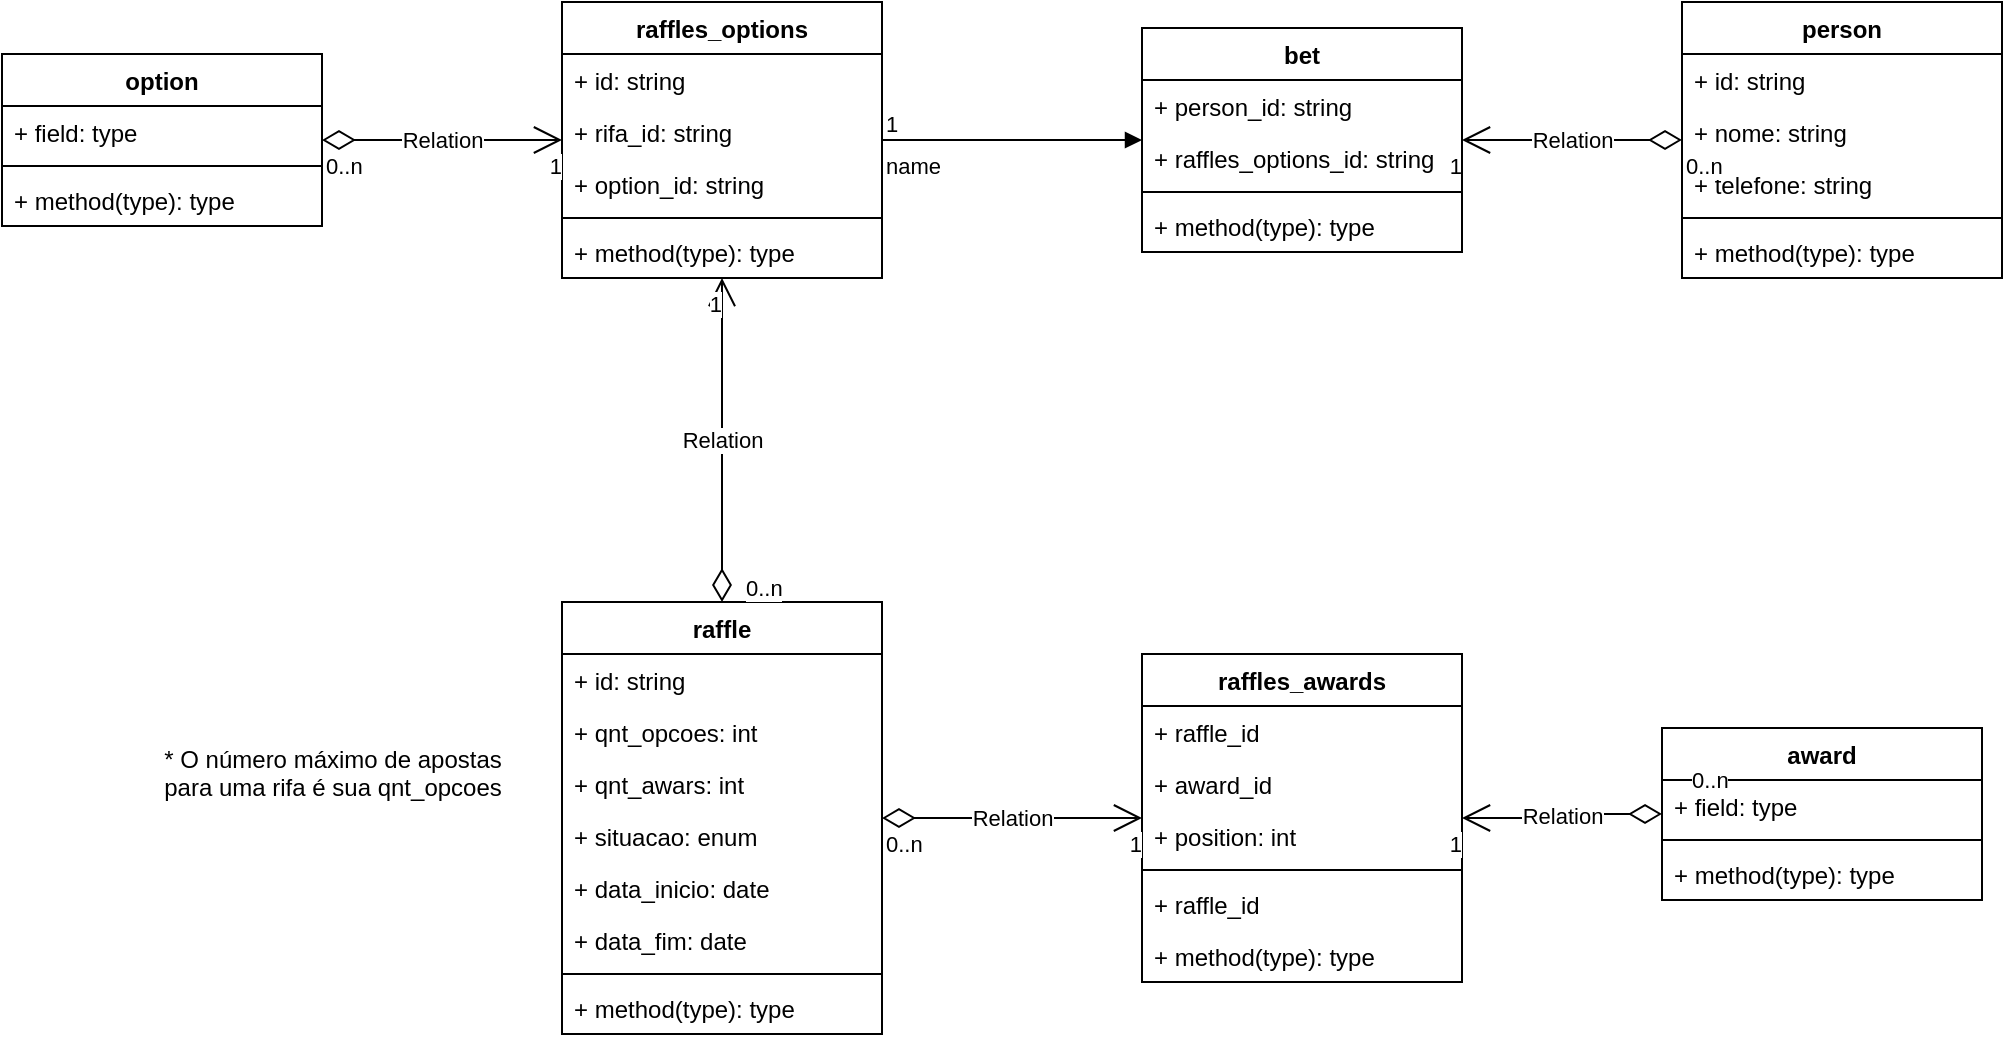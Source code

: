 <mxfile version="24.8.4">
  <diagram name="Página-1" id="Zuaw0LR5XvR38kVVHx0n">
    <mxGraphModel dx="2260" dy="1954" grid="1" gridSize="10" guides="1" tooltips="1" connect="1" arrows="1" fold="1" page="1" pageScale="1" pageWidth="827" pageHeight="1169" math="0" shadow="0">
      <root>
        <mxCell id="0" />
        <mxCell id="1" parent="0" />
        <mxCell id="cLeBcsi05BwTPREFZdVd-1" value="" style="text;strokeColor=none;fillColor=none;align=left;verticalAlign=middle;spacingTop=-1;spacingLeft=4;spacingRight=4;rotatable=0;labelPosition=right;points=[];portConstraint=eastwest;" vertex="1" parent="1">
          <mxGeometry x="687" y="241" width="20" height="14" as="geometry" />
        </mxCell>
        <mxCell id="cLeBcsi05BwTPREFZdVd-2" value="&lt;div&gt;raffle&lt;/div&gt;" style="swimlane;fontStyle=1;align=center;verticalAlign=top;childLayout=stackLayout;horizontal=1;startSize=26;horizontalStack=0;resizeParent=1;resizeParentMax=0;resizeLast=0;collapsible=1;marginBottom=0;whiteSpace=wrap;html=1;" vertex="1" parent="1">
          <mxGeometry x="110" y="90" width="160" height="216" as="geometry" />
        </mxCell>
        <mxCell id="cLeBcsi05BwTPREFZdVd-3" value="+ id: string&lt;div&gt;&lt;br&gt;&lt;/div&gt;" style="text;strokeColor=none;fillColor=none;align=left;verticalAlign=top;spacingLeft=4;spacingRight=4;overflow=hidden;rotatable=0;points=[[0,0.5],[1,0.5]];portConstraint=eastwest;whiteSpace=wrap;html=1;" vertex="1" parent="cLeBcsi05BwTPREFZdVd-2">
          <mxGeometry y="26" width="160" height="26" as="geometry" />
        </mxCell>
        <mxCell id="cLeBcsi05BwTPREFZdVd-10" value="+ qnt_opcoes: int&lt;div&gt;&lt;br&gt;&lt;div&gt;&lt;br&gt;&lt;/div&gt;&lt;/div&gt;" style="text;strokeColor=none;fillColor=none;align=left;verticalAlign=top;spacingLeft=4;spacingRight=4;overflow=hidden;rotatable=0;points=[[0,0.5],[1,0.5]];portConstraint=eastwest;whiteSpace=wrap;html=1;" vertex="1" parent="cLeBcsi05BwTPREFZdVd-2">
          <mxGeometry y="52" width="160" height="26" as="geometry" />
        </mxCell>
        <mxCell id="cLeBcsi05BwTPREFZdVd-85" value="+ qnt_awars: int" style="text;strokeColor=none;fillColor=none;align=left;verticalAlign=top;spacingLeft=4;spacingRight=4;overflow=hidden;rotatable=0;points=[[0,0.5],[1,0.5]];portConstraint=eastwest;whiteSpace=wrap;html=1;" vertex="1" parent="cLeBcsi05BwTPREFZdVd-2">
          <mxGeometry y="78" width="160" height="26" as="geometry" />
        </mxCell>
        <mxCell id="cLeBcsi05BwTPREFZdVd-71" value="+ situacao: enum" style="text;strokeColor=none;fillColor=none;align=left;verticalAlign=top;spacingLeft=4;spacingRight=4;overflow=hidden;rotatable=0;points=[[0,0.5],[1,0.5]];portConstraint=eastwest;whiteSpace=wrap;html=1;" vertex="1" parent="cLeBcsi05BwTPREFZdVd-2">
          <mxGeometry y="104" width="160" height="26" as="geometry" />
        </mxCell>
        <mxCell id="cLeBcsi05BwTPREFZdVd-72" value="+ data_inicio: date" style="text;strokeColor=none;fillColor=none;align=left;verticalAlign=top;spacingLeft=4;spacingRight=4;overflow=hidden;rotatable=0;points=[[0,0.5],[1,0.5]];portConstraint=eastwest;whiteSpace=wrap;html=1;" vertex="1" parent="cLeBcsi05BwTPREFZdVd-2">
          <mxGeometry y="130" width="160" height="26" as="geometry" />
        </mxCell>
        <mxCell id="cLeBcsi05BwTPREFZdVd-73" value="+ data_fim: date" style="text;strokeColor=none;fillColor=none;align=left;verticalAlign=top;spacingLeft=4;spacingRight=4;overflow=hidden;rotatable=0;points=[[0,0.5],[1,0.5]];portConstraint=eastwest;whiteSpace=wrap;html=1;" vertex="1" parent="cLeBcsi05BwTPREFZdVd-2">
          <mxGeometry y="156" width="160" height="26" as="geometry" />
        </mxCell>
        <mxCell id="cLeBcsi05BwTPREFZdVd-4" value="" style="line;strokeWidth=1;fillColor=none;align=left;verticalAlign=middle;spacingTop=-1;spacingLeft=3;spacingRight=3;rotatable=0;labelPosition=right;points=[];portConstraint=eastwest;strokeColor=inherit;" vertex="1" parent="cLeBcsi05BwTPREFZdVd-2">
          <mxGeometry y="182" width="160" height="8" as="geometry" />
        </mxCell>
        <mxCell id="cLeBcsi05BwTPREFZdVd-5" value="+ method(type): type" style="text;strokeColor=none;fillColor=none;align=left;verticalAlign=top;spacingLeft=4;spacingRight=4;overflow=hidden;rotatable=0;points=[[0,0.5],[1,0.5]];portConstraint=eastwest;whiteSpace=wrap;html=1;" vertex="1" parent="cLeBcsi05BwTPREFZdVd-2">
          <mxGeometry y="190" width="160" height="26" as="geometry" />
        </mxCell>
        <mxCell id="cLeBcsi05BwTPREFZdVd-6" value="award" style="swimlane;fontStyle=1;align=center;verticalAlign=top;childLayout=stackLayout;horizontal=1;startSize=26;horizontalStack=0;resizeParent=1;resizeParentMax=0;resizeLast=0;collapsible=1;marginBottom=0;whiteSpace=wrap;html=1;" vertex="1" parent="1">
          <mxGeometry x="660" y="153" width="160" height="86" as="geometry" />
        </mxCell>
        <mxCell id="cLeBcsi05BwTPREFZdVd-7" value="+ field: type" style="text;strokeColor=none;fillColor=none;align=left;verticalAlign=top;spacingLeft=4;spacingRight=4;overflow=hidden;rotatable=0;points=[[0,0.5],[1,0.5]];portConstraint=eastwest;whiteSpace=wrap;html=1;" vertex="1" parent="cLeBcsi05BwTPREFZdVd-6">
          <mxGeometry y="26" width="160" height="26" as="geometry" />
        </mxCell>
        <mxCell id="cLeBcsi05BwTPREFZdVd-8" value="" style="line;strokeWidth=1;fillColor=none;align=left;verticalAlign=middle;spacingTop=-1;spacingLeft=3;spacingRight=3;rotatable=0;labelPosition=right;points=[];portConstraint=eastwest;strokeColor=inherit;" vertex="1" parent="cLeBcsi05BwTPREFZdVd-6">
          <mxGeometry y="52" width="160" height="8" as="geometry" />
        </mxCell>
        <mxCell id="cLeBcsi05BwTPREFZdVd-9" value="+ method(type): type" style="text;strokeColor=none;fillColor=none;align=left;verticalAlign=top;spacingLeft=4;spacingRight=4;overflow=hidden;rotatable=0;points=[[0,0.5],[1,0.5]];portConstraint=eastwest;whiteSpace=wrap;html=1;" vertex="1" parent="cLeBcsi05BwTPREFZdVd-6">
          <mxGeometry y="60" width="160" height="26" as="geometry" />
        </mxCell>
        <mxCell id="cLeBcsi05BwTPREFZdVd-11" value="&lt;div&gt;person&lt;/div&gt;" style="swimlane;fontStyle=1;align=center;verticalAlign=top;childLayout=stackLayout;horizontal=1;startSize=26;horizontalStack=0;resizeParent=1;resizeParentMax=0;resizeLast=0;collapsible=1;marginBottom=0;whiteSpace=wrap;html=1;" vertex="1" parent="1">
          <mxGeometry x="670" y="-210" width="160" height="138" as="geometry" />
        </mxCell>
        <mxCell id="cLeBcsi05BwTPREFZdVd-12" value="+ id: string" style="text;strokeColor=none;fillColor=none;align=left;verticalAlign=top;spacingLeft=4;spacingRight=4;overflow=hidden;rotatable=0;points=[[0,0.5],[1,0.5]];portConstraint=eastwest;whiteSpace=wrap;html=1;" vertex="1" parent="cLeBcsi05BwTPREFZdVd-11">
          <mxGeometry y="26" width="160" height="26" as="geometry" />
        </mxCell>
        <mxCell id="cLeBcsi05BwTPREFZdVd-15" value="+ nome: string" style="text;strokeColor=none;fillColor=none;align=left;verticalAlign=top;spacingLeft=4;spacingRight=4;overflow=hidden;rotatable=0;points=[[0,0.5],[1,0.5]];portConstraint=eastwest;whiteSpace=wrap;html=1;" vertex="1" parent="cLeBcsi05BwTPREFZdVd-11">
          <mxGeometry y="52" width="160" height="26" as="geometry" />
        </mxCell>
        <mxCell id="cLeBcsi05BwTPREFZdVd-16" value="+ telefone: string" style="text;strokeColor=none;fillColor=none;align=left;verticalAlign=top;spacingLeft=4;spacingRight=4;overflow=hidden;rotatable=0;points=[[0,0.5],[1,0.5]];portConstraint=eastwest;whiteSpace=wrap;html=1;" vertex="1" parent="cLeBcsi05BwTPREFZdVd-11">
          <mxGeometry y="78" width="160" height="26" as="geometry" />
        </mxCell>
        <mxCell id="cLeBcsi05BwTPREFZdVd-13" value="" style="line;strokeWidth=1;fillColor=none;align=left;verticalAlign=middle;spacingTop=-1;spacingLeft=3;spacingRight=3;rotatable=0;labelPosition=right;points=[];portConstraint=eastwest;strokeColor=inherit;" vertex="1" parent="cLeBcsi05BwTPREFZdVd-11">
          <mxGeometry y="104" width="160" height="8" as="geometry" />
        </mxCell>
        <mxCell id="cLeBcsi05BwTPREFZdVd-14" value="+ method(type): type" style="text;strokeColor=none;fillColor=none;align=left;verticalAlign=top;spacingLeft=4;spacingRight=4;overflow=hidden;rotatable=0;points=[[0,0.5],[1,0.5]];portConstraint=eastwest;whiteSpace=wrap;html=1;" vertex="1" parent="cLeBcsi05BwTPREFZdVd-11">
          <mxGeometry y="112" width="160" height="26" as="geometry" />
        </mxCell>
        <mxCell id="cLeBcsi05BwTPREFZdVd-21" value="&lt;div&gt;option&lt;/div&gt;" style="swimlane;fontStyle=1;align=center;verticalAlign=top;childLayout=stackLayout;horizontal=1;startSize=26;horizontalStack=0;resizeParent=1;resizeParentMax=0;resizeLast=0;collapsible=1;marginBottom=0;whiteSpace=wrap;html=1;" vertex="1" parent="1">
          <mxGeometry x="-170" y="-184" width="160" height="86" as="geometry" />
        </mxCell>
        <mxCell id="cLeBcsi05BwTPREFZdVd-22" value="+ field: type" style="text;strokeColor=none;fillColor=none;align=left;verticalAlign=top;spacingLeft=4;spacingRight=4;overflow=hidden;rotatable=0;points=[[0,0.5],[1,0.5]];portConstraint=eastwest;whiteSpace=wrap;html=1;" vertex="1" parent="cLeBcsi05BwTPREFZdVd-21">
          <mxGeometry y="26" width="160" height="26" as="geometry" />
        </mxCell>
        <mxCell id="cLeBcsi05BwTPREFZdVd-23" value="" style="line;strokeWidth=1;fillColor=none;align=left;verticalAlign=middle;spacingTop=-1;spacingLeft=3;spacingRight=3;rotatable=0;labelPosition=right;points=[];portConstraint=eastwest;strokeColor=inherit;" vertex="1" parent="cLeBcsi05BwTPREFZdVd-21">
          <mxGeometry y="52" width="160" height="8" as="geometry" />
        </mxCell>
        <mxCell id="cLeBcsi05BwTPREFZdVd-24" value="+ method(type): type" style="text;strokeColor=none;fillColor=none;align=left;verticalAlign=top;spacingLeft=4;spacingRight=4;overflow=hidden;rotatable=0;points=[[0,0.5],[1,0.5]];portConstraint=eastwest;whiteSpace=wrap;html=1;" vertex="1" parent="cLeBcsi05BwTPREFZdVd-21">
          <mxGeometry y="60" width="160" height="26" as="geometry" />
        </mxCell>
        <mxCell id="cLeBcsi05BwTPREFZdVd-27" value="&lt;div&gt;raffles_options&lt;/div&gt;" style="swimlane;fontStyle=1;align=center;verticalAlign=top;childLayout=stackLayout;horizontal=1;startSize=26;horizontalStack=0;resizeParent=1;resizeParentMax=0;resizeLast=0;collapsible=1;marginBottom=0;whiteSpace=wrap;html=1;" vertex="1" parent="1">
          <mxGeometry x="110" y="-210" width="160" height="138" as="geometry" />
        </mxCell>
        <mxCell id="cLeBcsi05BwTPREFZdVd-28" value="+ id: string" style="text;strokeColor=none;fillColor=none;align=left;verticalAlign=top;spacingLeft=4;spacingRight=4;overflow=hidden;rotatable=0;points=[[0,0.5],[1,0.5]];portConstraint=eastwest;whiteSpace=wrap;html=1;" vertex="1" parent="cLeBcsi05BwTPREFZdVd-27">
          <mxGeometry y="26" width="160" height="26" as="geometry" />
        </mxCell>
        <mxCell id="cLeBcsi05BwTPREFZdVd-37" value="+ rifa_id: string" style="text;strokeColor=none;fillColor=none;align=left;verticalAlign=top;spacingLeft=4;spacingRight=4;overflow=hidden;rotatable=0;points=[[0,0.5],[1,0.5]];portConstraint=eastwest;whiteSpace=wrap;html=1;" vertex="1" parent="cLeBcsi05BwTPREFZdVd-27">
          <mxGeometry y="52" width="160" height="26" as="geometry" />
        </mxCell>
        <mxCell id="cLeBcsi05BwTPREFZdVd-38" value="+ option_id: string" style="text;strokeColor=none;fillColor=none;align=left;verticalAlign=top;spacingLeft=4;spacingRight=4;overflow=hidden;rotatable=0;points=[[0,0.5],[1,0.5]];portConstraint=eastwest;whiteSpace=wrap;html=1;" vertex="1" parent="cLeBcsi05BwTPREFZdVd-27">
          <mxGeometry y="78" width="160" height="26" as="geometry" />
        </mxCell>
        <mxCell id="cLeBcsi05BwTPREFZdVd-29" value="" style="line;strokeWidth=1;fillColor=none;align=left;verticalAlign=middle;spacingTop=-1;spacingLeft=3;spacingRight=3;rotatable=0;labelPosition=right;points=[];portConstraint=eastwest;strokeColor=inherit;" vertex="1" parent="cLeBcsi05BwTPREFZdVd-27">
          <mxGeometry y="104" width="160" height="8" as="geometry" />
        </mxCell>
        <mxCell id="cLeBcsi05BwTPREFZdVd-30" value="+ method(type): type" style="text;strokeColor=none;fillColor=none;align=left;verticalAlign=top;spacingLeft=4;spacingRight=4;overflow=hidden;rotatable=0;points=[[0,0.5],[1,0.5]];portConstraint=eastwest;whiteSpace=wrap;html=1;" vertex="1" parent="cLeBcsi05BwTPREFZdVd-27">
          <mxGeometry y="112" width="160" height="26" as="geometry" />
        </mxCell>
        <mxCell id="cLeBcsi05BwTPREFZdVd-31" value="Relation" style="endArrow=open;html=1;endSize=12;startArrow=diamondThin;startSize=14;startFill=0;edgeStyle=orthogonalEdgeStyle;rounded=0;" edge="1" parent="1" source="cLeBcsi05BwTPREFZdVd-21" target="cLeBcsi05BwTPREFZdVd-27">
          <mxGeometry relative="1" as="geometry">
            <mxPoint x="330" y="161" as="sourcePoint" />
            <mxPoint x="490" y="161" as="targetPoint" />
          </mxGeometry>
        </mxCell>
        <mxCell id="cLeBcsi05BwTPREFZdVd-32" value="0..n" style="edgeLabel;resizable=0;html=1;align=left;verticalAlign=top;" connectable="0" vertex="1" parent="cLeBcsi05BwTPREFZdVd-31">
          <mxGeometry x="-1" relative="1" as="geometry" />
        </mxCell>
        <mxCell id="cLeBcsi05BwTPREFZdVd-33" value="1" style="edgeLabel;resizable=0;html=1;align=right;verticalAlign=top;" connectable="0" vertex="1" parent="cLeBcsi05BwTPREFZdVd-31">
          <mxGeometry x="1" relative="1" as="geometry" />
        </mxCell>
        <mxCell id="cLeBcsi05BwTPREFZdVd-34" value="Relation" style="endArrow=open;html=1;endSize=12;startArrow=diamondThin;startSize=14;startFill=0;edgeStyle=orthogonalEdgeStyle;rounded=0;" edge="1" parent="1" source="cLeBcsi05BwTPREFZdVd-2" target="cLeBcsi05BwTPREFZdVd-27">
          <mxGeometry relative="1" as="geometry">
            <mxPoint x="330" y="240" as="sourcePoint" />
            <mxPoint x="490" y="240" as="targetPoint" />
          </mxGeometry>
        </mxCell>
        <mxCell id="cLeBcsi05BwTPREFZdVd-35" value="0..n" style="edgeLabel;resizable=0;html=1;align=left;verticalAlign=top;" connectable="0" vertex="1" parent="cLeBcsi05BwTPREFZdVd-34">
          <mxGeometry x="-1" relative="1" as="geometry">
            <mxPoint x="10" y="-20" as="offset" />
          </mxGeometry>
        </mxCell>
        <mxCell id="cLeBcsi05BwTPREFZdVd-36" value="1" style="edgeLabel;resizable=0;html=1;align=right;verticalAlign=top;" connectable="0" vertex="1" parent="cLeBcsi05BwTPREFZdVd-34">
          <mxGeometry x="1" relative="1" as="geometry" />
        </mxCell>
        <mxCell id="cLeBcsi05BwTPREFZdVd-44" value="raffles_awards" style="swimlane;fontStyle=1;align=center;verticalAlign=top;childLayout=stackLayout;horizontal=1;startSize=26;horizontalStack=0;resizeParent=1;resizeParentMax=0;resizeLast=0;collapsible=1;marginBottom=0;whiteSpace=wrap;html=1;" vertex="1" parent="1">
          <mxGeometry x="400" y="116" width="160" height="164" as="geometry" />
        </mxCell>
        <mxCell id="cLeBcsi05BwTPREFZdVd-45" value="+ raffle_id&lt;span style=&quot;color: rgba(0, 0, 0, 0); font-family: monospace; font-size: 0px; text-wrap-mode: nowrap;&quot;&gt;%3CmxGraphModel%3E%3Croot%3E%3CmxCell%20id%3D%220%22%2F%3E%3CmxCell%20id%3D%221%22%20parent%3D%220%22%2F%3E%3CmxCell%20id%3D%222%22%20value%3D%22%2B%20qnt_opcoes%3A%20int%26lt%3Bdiv%26gt%3B%26lt%3Bbr%26gt%3B%26lt%3Bdiv%26gt%3B%26lt%3Bbr%26gt%3B%26lt%3B%2Fdiv%26gt%3B%26lt%3B%2Fdiv%26gt%3B%22%20style%3D%22text%3BstrokeColor%3Dnone%3BfillColor%3Dnone%3Balign%3Dleft%3BverticalAlign%3Dtop%3BspacingLeft%3D4%3BspacingRight%3D4%3Boverflow%3Dhidden%3Brotatable%3D0%3Bpoints%3D%5B%5B0%2C0.5%5D%2C%5B1%2C0.5%5D%5D%3BportConstraint%3Deastwest%3BwhiteSpace%3Dwrap%3Bhtml%3D1%3B%22%20vertex%3D%221%22%20parent%3D%221%22%3E%3CmxGeometry%20x%3D%22110%22%20y%3D%22142%22%20width%3D%22160%22%20height%3D%2226%22%20as%3D%22geometry%22%2F%3E%3C%2FmxCell%3E%3C%2Froot%3E%3C%2FmxGraphModel%3E&lt;/span&gt;" style="text;strokeColor=none;fillColor=none;align=left;verticalAlign=top;spacingLeft=4;spacingRight=4;overflow=hidden;rotatable=0;points=[[0,0.5],[1,0.5]];portConstraint=eastwest;whiteSpace=wrap;html=1;" vertex="1" parent="cLeBcsi05BwTPREFZdVd-44">
          <mxGeometry y="26" width="160" height="26" as="geometry" />
        </mxCell>
        <mxCell id="cLeBcsi05BwTPREFZdVd-86" value="+ award_id&lt;span style=&quot;color: rgba(0, 0, 0, 0); font-family: monospace; font-size: 0px; text-wrap-mode: nowrap;&quot;&gt;%3CmxGraphModel%3E%3Croot%3E%3CmxCell%20id%3D%220%22%2F%3E%3CmxCell%20id%3D%221%22%20parent%3D%220%22%2F%3E%3CmxCell%20id%3D%222%22%20value%3D%22%2B%20qnt_opcoes%3A%20int%26lt%3Bdiv%26gt%3B%26lt%3Bbr%26gt%3B%26lt%3Bdiv%26gt%3B%26lt%3Bbr%26gt%3B%26lt%3B%2Fdiv%26gt%3B%26lt%3B%2Fdiv%26gt%3B%22%20style%3D%22text%3BstrokeColor%3Dnone%3BfillColor%3Dnone%3Balign%3Dleft%3BverticalAlign%3Dtop%3BspacingLeft%3D4%3BspacingRight%3D4%3Boverflow%3Dhidden%3Brotatable%3D0%3Bpoints%3D%5B%5B0%2C0.5%5D%2C%5B1%2C0.5%5D%5D%3BportConstraint%3Deastwest%3BwhiteSpace%3Dwrap%3Bhtml%3D1%3B%22%20vertex%3D%221%22%20parent%3D%221%22%3E%3CmxGeometry%20x%3D%22110%22%20y%3D%22142%22%20width%3D%22160%22%20height%3D%2226%22%20as%3D%22geometry%22%2F%3E%3C%2FmxCell%3E%3C%2Froot%3E%3C%2FmxGraphModel%3E&lt;/span&gt;" style="text;strokeColor=none;fillColor=none;align=left;verticalAlign=top;spacingLeft=4;spacingRight=4;overflow=hidden;rotatable=0;points=[[0,0.5],[1,0.5]];portConstraint=eastwest;whiteSpace=wrap;html=1;" vertex="1" parent="cLeBcsi05BwTPREFZdVd-44">
          <mxGeometry y="52" width="160" height="26" as="geometry" />
        </mxCell>
        <mxCell id="cLeBcsi05BwTPREFZdVd-88" value="+ position: int" style="text;strokeColor=none;fillColor=none;align=left;verticalAlign=top;spacingLeft=4;spacingRight=4;overflow=hidden;rotatable=0;points=[[0,0.5],[1,0.5]];portConstraint=eastwest;whiteSpace=wrap;html=1;" vertex="1" parent="cLeBcsi05BwTPREFZdVd-44">
          <mxGeometry y="78" width="160" height="26" as="geometry" />
        </mxCell>
        <mxCell id="cLeBcsi05BwTPREFZdVd-46" value="" style="line;strokeWidth=1;fillColor=none;align=left;verticalAlign=middle;spacingTop=-1;spacingLeft=3;spacingRight=3;rotatable=0;labelPosition=right;points=[];portConstraint=eastwest;strokeColor=inherit;" vertex="1" parent="cLeBcsi05BwTPREFZdVd-44">
          <mxGeometry y="104" width="160" height="8" as="geometry" />
        </mxCell>
        <mxCell id="cLeBcsi05BwTPREFZdVd-87" value="+ raffle_id&lt;span style=&quot;color: rgba(0, 0, 0, 0); font-family: monospace; font-size: 0px; text-wrap-mode: nowrap;&quot;&gt;%3CmxGraphModel%3E%3Croot%3E%3CmxCell%20id%3D%220%22%2F%3E%3CmxCell%20id%3D%221%22%20parent%3D%220%22%2F%3E%3CmxCell%20id%3D%222%22%20value%3D%22%2B%20qnt_opcoes%3A%20int%26lt%3Bdiv%26gt%3B%26lt%3Bbr%26gt%3B%26lt%3Bdiv%26gt%3B%26lt%3Bbr%26gt%3B%26lt%3B%2Fdiv%26gt%3B%26lt%3B%2Fdiv%26gt%3B%22%20style%3D%22text%3BstrokeColor%3Dnone%3BfillColor%3Dnone%3Balign%3Dleft%3BverticalAlign%3Dtop%3BspacingLeft%3D4%3BspacingRight%3D4%3Boverflow%3Dhidden%3Brotatable%3D0%3Bpoints%3D%5B%5B0%2C0.5%5D%2C%5B1%2C0.5%5D%5D%3BportConstraint%3Deastwest%3BwhiteSpace%3Dwrap%3Bhtml%3D1%3B%22%20vertex%3D%221%22%20parent%3D%221%22%3E%3CmxGeometry%20x%3D%22110%22%20y%3D%22142%22%20width%3D%22160%22%20height%3D%2226%22%20as%3D%22geometry%22%2F%3E%3C%2FmxCell%3E%3C%2Froot%3E%3C%2FmxGraphModel%3E&lt;/span&gt;" style="text;strokeColor=none;fillColor=none;align=left;verticalAlign=top;spacingLeft=4;spacingRight=4;overflow=hidden;rotatable=0;points=[[0,0.5],[1,0.5]];portConstraint=eastwest;whiteSpace=wrap;html=1;" vertex="1" parent="cLeBcsi05BwTPREFZdVd-44">
          <mxGeometry y="112" width="160" height="26" as="geometry" />
        </mxCell>
        <mxCell id="cLeBcsi05BwTPREFZdVd-47" value="+ method(type): type" style="text;strokeColor=none;fillColor=none;align=left;verticalAlign=top;spacingLeft=4;spacingRight=4;overflow=hidden;rotatable=0;points=[[0,0.5],[1,0.5]];portConstraint=eastwest;whiteSpace=wrap;html=1;" vertex="1" parent="cLeBcsi05BwTPREFZdVd-44">
          <mxGeometry y="138" width="160" height="26" as="geometry" />
        </mxCell>
        <mxCell id="cLeBcsi05BwTPREFZdVd-48" value="Relation" style="endArrow=open;html=1;endSize=12;startArrow=diamondThin;startSize=14;startFill=0;edgeStyle=orthogonalEdgeStyle;rounded=0;" edge="1" parent="1" source="cLeBcsi05BwTPREFZdVd-11" target="cLeBcsi05BwTPREFZdVd-74">
          <mxGeometry relative="1" as="geometry">
            <mxPoint x="467" y="-65" as="sourcePoint" />
            <mxPoint x="570" as="targetPoint" />
            <mxPoint as="offset" />
          </mxGeometry>
        </mxCell>
        <mxCell id="cLeBcsi05BwTPREFZdVd-49" value="0..n" style="edgeLabel;resizable=0;html=1;align=left;verticalAlign=top;" connectable="0" vertex="1" parent="cLeBcsi05BwTPREFZdVd-48">
          <mxGeometry x="-1" relative="1" as="geometry" />
        </mxCell>
        <mxCell id="cLeBcsi05BwTPREFZdVd-50" value="1" style="edgeLabel;resizable=0;html=1;align=right;verticalAlign=top;" connectable="0" vertex="1" parent="cLeBcsi05BwTPREFZdVd-48">
          <mxGeometry x="1" relative="1" as="geometry" />
        </mxCell>
        <mxCell id="cLeBcsi05BwTPREFZdVd-54" value="Relation" style="endArrow=open;html=1;endSize=12;startArrow=diamondThin;startSize=14;startFill=0;edgeStyle=orthogonalEdgeStyle;rounded=0;" edge="1" parent="1" source="cLeBcsi05BwTPREFZdVd-2" target="cLeBcsi05BwTPREFZdVd-44">
          <mxGeometry relative="1" as="geometry">
            <mxPoint x="410" y="-38" as="sourcePoint" />
            <mxPoint x="300" y="-38" as="targetPoint" />
          </mxGeometry>
        </mxCell>
        <mxCell id="cLeBcsi05BwTPREFZdVd-55" value="0..n" style="edgeLabel;resizable=0;html=1;align=left;verticalAlign=top;" connectable="0" vertex="1" parent="cLeBcsi05BwTPREFZdVd-54">
          <mxGeometry x="-1" relative="1" as="geometry" />
        </mxCell>
        <mxCell id="cLeBcsi05BwTPREFZdVd-56" value="1" style="edgeLabel;resizable=0;html=1;align=right;verticalAlign=top;" connectable="0" vertex="1" parent="cLeBcsi05BwTPREFZdVd-54">
          <mxGeometry x="1" relative="1" as="geometry" />
        </mxCell>
        <mxCell id="cLeBcsi05BwTPREFZdVd-57" value="Relation" style="endArrow=open;html=1;endSize=12;startArrow=diamondThin;startSize=14;startFill=0;edgeStyle=orthogonalEdgeStyle;rounded=0;" edge="1" parent="1" source="cLeBcsi05BwTPREFZdVd-6" target="cLeBcsi05BwTPREFZdVd-44">
          <mxGeometry relative="1" as="geometry">
            <mxPoint x="707" y="-138" as="sourcePoint" />
            <mxPoint x="597" y="-138" as="targetPoint" />
          </mxGeometry>
        </mxCell>
        <mxCell id="cLeBcsi05BwTPREFZdVd-58" value="0..n" style="edgeLabel;resizable=0;html=1;align=left;verticalAlign=top;" connectable="0" vertex="1" parent="cLeBcsi05BwTPREFZdVd-57">
          <mxGeometry x="-1" relative="1" as="geometry">
            <mxPoint x="13" y="-30" as="offset" />
          </mxGeometry>
        </mxCell>
        <mxCell id="cLeBcsi05BwTPREFZdVd-59" value="1" style="edgeLabel;resizable=0;html=1;align=right;verticalAlign=top;" connectable="0" vertex="1" parent="cLeBcsi05BwTPREFZdVd-57">
          <mxGeometry x="1" relative="1" as="geometry" />
        </mxCell>
        <mxCell id="cLeBcsi05BwTPREFZdVd-70" value="* O número máximo de apostas&lt;div&gt;para uma rifa é sua qnt_opcoes&lt;/div&gt;&lt;div&gt;&lt;br&gt;&lt;/div&gt;" style="text;html=1;align=center;verticalAlign=middle;resizable=0;points=[];autosize=1;strokeColor=none;fillColor=none;" vertex="1" parent="1">
          <mxGeometry x="-100" y="153" width="190" height="60" as="geometry" />
        </mxCell>
        <mxCell id="cLeBcsi05BwTPREFZdVd-74" value="bet" style="swimlane;fontStyle=1;align=center;verticalAlign=top;childLayout=stackLayout;horizontal=1;startSize=26;horizontalStack=0;resizeParent=1;resizeParentMax=0;resizeLast=0;collapsible=1;marginBottom=0;whiteSpace=wrap;html=1;" vertex="1" parent="1">
          <mxGeometry x="400" y="-197" width="160" height="112" as="geometry" />
        </mxCell>
        <mxCell id="cLeBcsi05BwTPREFZdVd-75" value="+ person_id: string" style="text;strokeColor=none;fillColor=none;align=left;verticalAlign=top;spacingLeft=4;spacingRight=4;overflow=hidden;rotatable=0;points=[[0,0.5],[1,0.5]];portConstraint=eastwest;whiteSpace=wrap;html=1;" vertex="1" parent="cLeBcsi05BwTPREFZdVd-74">
          <mxGeometry y="26" width="160" height="26" as="geometry" />
        </mxCell>
        <mxCell id="cLeBcsi05BwTPREFZdVd-78" value="+ raffles_options_id: string" style="text;strokeColor=none;fillColor=none;align=left;verticalAlign=top;spacingLeft=4;spacingRight=4;overflow=hidden;rotatable=0;points=[[0,0.5],[1,0.5]];portConstraint=eastwest;whiteSpace=wrap;html=1;" vertex="1" parent="cLeBcsi05BwTPREFZdVd-74">
          <mxGeometry y="52" width="160" height="26" as="geometry" />
        </mxCell>
        <mxCell id="cLeBcsi05BwTPREFZdVd-76" value="" style="line;strokeWidth=1;fillColor=none;align=left;verticalAlign=middle;spacingTop=-1;spacingLeft=3;spacingRight=3;rotatable=0;labelPosition=right;points=[];portConstraint=eastwest;strokeColor=inherit;" vertex="1" parent="cLeBcsi05BwTPREFZdVd-74">
          <mxGeometry y="78" width="160" height="8" as="geometry" />
        </mxCell>
        <mxCell id="cLeBcsi05BwTPREFZdVd-77" value="+ method(type): type" style="text;strokeColor=none;fillColor=none;align=left;verticalAlign=top;spacingLeft=4;spacingRight=4;overflow=hidden;rotatable=0;points=[[0,0.5],[1,0.5]];portConstraint=eastwest;whiteSpace=wrap;html=1;" vertex="1" parent="cLeBcsi05BwTPREFZdVd-74">
          <mxGeometry y="86" width="160" height="26" as="geometry" />
        </mxCell>
        <mxCell id="cLeBcsi05BwTPREFZdVd-83" value="name" style="endArrow=block;endFill=1;html=1;edgeStyle=orthogonalEdgeStyle;align=left;verticalAlign=top;rounded=0;" edge="1" parent="1" source="cLeBcsi05BwTPREFZdVd-27" target="cLeBcsi05BwTPREFZdVd-74">
          <mxGeometry x="-1" relative="1" as="geometry">
            <mxPoint x="330" y="10" as="sourcePoint" />
            <mxPoint x="490" y="10" as="targetPoint" />
          </mxGeometry>
        </mxCell>
        <mxCell id="cLeBcsi05BwTPREFZdVd-84" value="1" style="edgeLabel;resizable=0;html=1;align=left;verticalAlign=bottom;" connectable="0" vertex="1" parent="cLeBcsi05BwTPREFZdVd-83">
          <mxGeometry x="-1" relative="1" as="geometry" />
        </mxCell>
      </root>
    </mxGraphModel>
  </diagram>
</mxfile>
